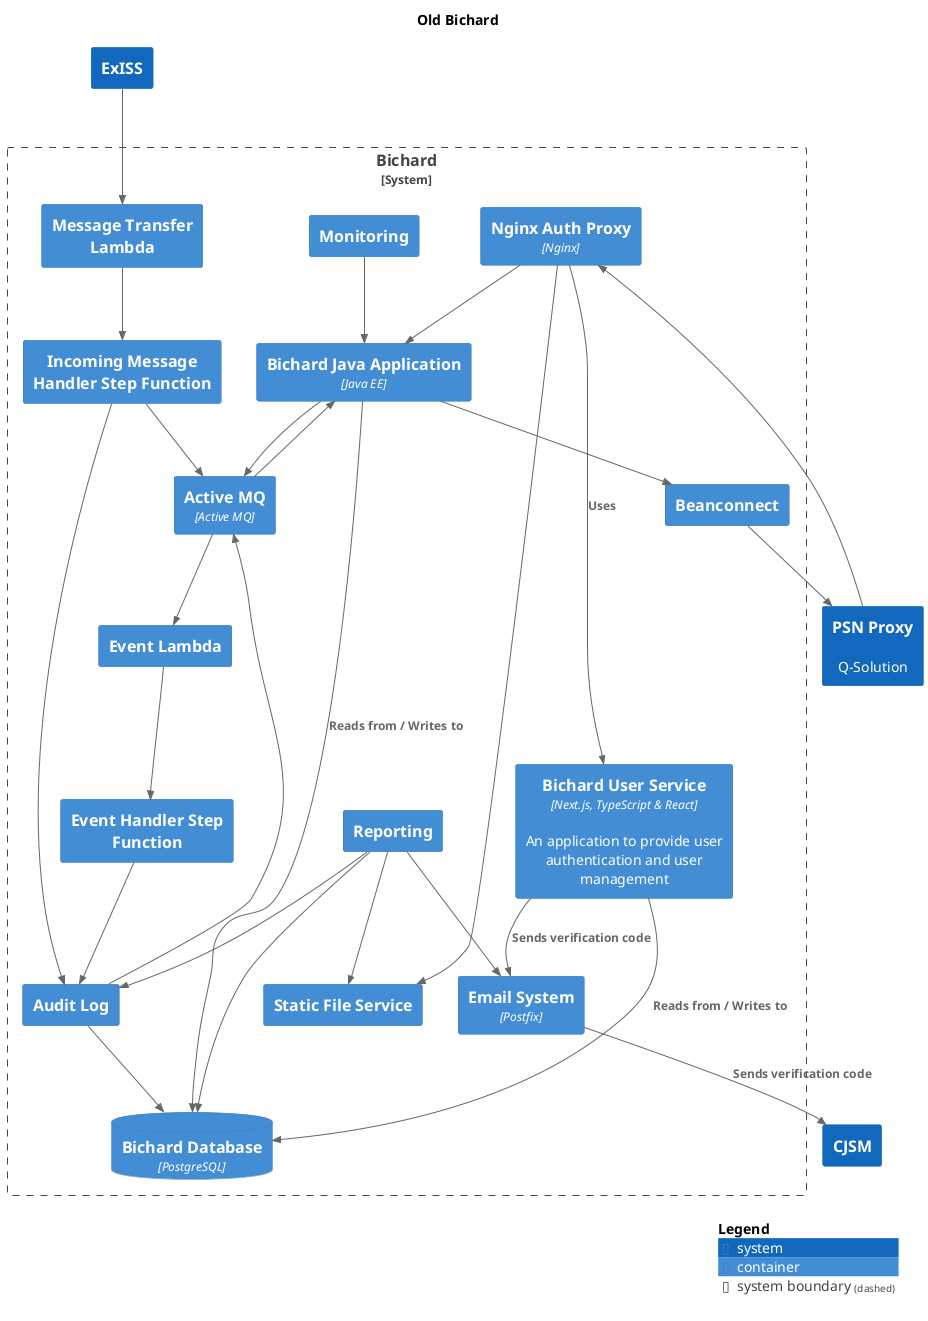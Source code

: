 @startuml
set separator none
title Old Bichard

top to bottom direction

!include <C4/C4>
!include <C4/C4_Context>
!include <C4/C4_Container>

System(CJSM, "CJSM", $descr="", $tags="", $link="")
System(PSNProxy, "PSN Proxy", $descr="Q-Solution", $tags="", $link="")
System(ExISS, "ExISS", $descr="", $tags="", $link="")

System_Boundary("Bichard_boundary", "Bichard", $tags="") {
  Container(Bichard.Beanconnect, "Beanconnect", $techn="", $descr="", $tags="", $link="")
  Container(Bichard.MessageTransferLambda, "Message Transfer Lambda", $techn="", $descr="", $tags="", $link="")
  Container(Bichard.IncomingMessageHandlerStepFunction, "Incoming Message Handler Step Function", $techn="", $descr="", $tags="", $link="")
  Container(Bichard.EventLambda, "Event Lambda", $techn="", $descr="", $tags="", $link="")
  Container(Bichard.EventHandlerStepFunction, "Event Handler Step Function", $techn="", $descr="", $tags="", $link="")
  Container(Bichard.ActiveMQ, "Active MQ", $techn="Active MQ", $descr="", $tags="", $link="")
  Container(Bichard.NginxAuthProxy, "Nginx Auth Proxy", $techn="Nginx", $descr="", $tags="", $link="")
  ContainerDb(Bichard.BichardDatabase, "Bichard Database", $techn="PostgreSQL", $descr="", $tags="", $link="")
  Container(Bichard.EmailSystem, "Email System", $techn="Postfix", $descr="", $tags="", $link="")
  Container(Bichard.BichardJavaApplication, "Bichard Java Application", $techn="Java EE", $descr="", $tags="", $link="")
  Container(Bichard.BichardUserService, "Bichard User Service", $techn="Next.js, TypeScript & React", $descr="An application to provide user authentication and user management", $tags="", $link="")
  Container(Bichard.AuditLog, "Audit Log", $techn="", $descr="", $tags="", $link="")
  Container(Bichard.StaticFileService, "Static File Service", $techn="", $descr="", $tags="", $link="")
  Container(Bichard.Reporting, "Reporting", $techn="", $descr="", $tags="", $link="")
  Container(Bichard.Monitoring, "Monitoring", $techn="", $descr="", $tags="", $link="")
}

Rel_D(Bichard.AuditLog, Bichard.BichardDatabase, "", $techn="", $tags="", $link="")
Rel_D(Bichard.AuditLog, Bichard.ActiveMQ, "", $techn="", $tags="", $link="")
Rel_D(Bichard.Reporting, Bichard.AuditLog, "", $techn="", $tags="", $link="")
Rel_D(Bichard.Reporting, Bichard.StaticFileService, "", $techn="", $tags="", $link="")
Rel_D(Bichard.Reporting, Bichard.EmailSystem, "", $techn="", $tags="", $link="")
Rel_D(Bichard.Reporting, Bichard.BichardDatabase, "", $techn="", $tags="", $link="")
Rel_D(Bichard.Monitoring, Bichard.BichardJavaApplication, "", $techn="", $tags="", $link="")
Rel_D(Bichard.BichardJavaApplication, Bichard.Beanconnect, "", $techn="", $tags="", $link="")
Rel_D(Bichard.Beanconnect, PSNProxy, "", $techn="", $tags="", $link="")
Rel_D(PSNProxy, Bichard.NginxAuthProxy, "", $techn="", $tags="", $link="")
Rel_D(Bichard.EmailSystem, CJSM, "Sends verification code", $techn="", $tags="", $link="")
Rel_D(Bichard.BichardUserService, Bichard.EmailSystem, "Sends verification code", $techn="", $tags="", $link="")
Rel_D(Bichard.NginxAuthProxy, Bichard.BichardJavaApplication, "", $techn="", $tags="", $link="")
Rel_D(Bichard.NginxAuthProxy, Bichard.BichardUserService, "Uses", $techn="", $tags="", $link="")
Rel_D(Bichard.NginxAuthProxy, Bichard.StaticFileService, "", $techn="", $tags="", $link="")
Rel_D(Bichard.BichardUserService, Bichard.BichardDatabase, "Reads from / Writes to", $techn="", $tags="", $link="")
Rel_D(Bichard.BichardJavaApplication, Bichard.BichardDatabase, "Reads from / Writes to", $techn="", $tags="", $link="")
Rel_D(ExISS, Bichard.MessageTransferLambda, "", $techn="", $tags="", $link="")
Rel_D(Bichard.MessageTransferLambda, Bichard.IncomingMessageHandlerStepFunction, "", $techn="", $tags="", $link="")
Rel_D(Bichard.IncomingMessageHandlerStepFunction, Bichard.AuditLog, "", $techn="", $tags="", $link="")
Rel_D(Bichard.IncomingMessageHandlerStepFunction, Bichard.ActiveMQ, "", $techn="", $tags="", $link="")
Rel_D(Bichard.ActiveMQ, Bichard.EventLambda, "", $techn="", $tags="", $link="")
Rel_D(Bichard.EventLambda, Bichard.EventHandlerStepFunction, "", $techn="", $tags="", $link="")
Rel_D(Bichard.EventHandlerStepFunction, Bichard.AuditLog, "", $techn="", $tags="", $link="")
Rel_D(Bichard.ActiveMQ, Bichard.BichardJavaApplication, "", $techn="", $tags="", $link="")
Rel_D(Bichard.BichardJavaApplication, Bichard.ActiveMQ, "", $techn="", $tags="", $link="")

SHOW_LEGEND(true)
@enduml